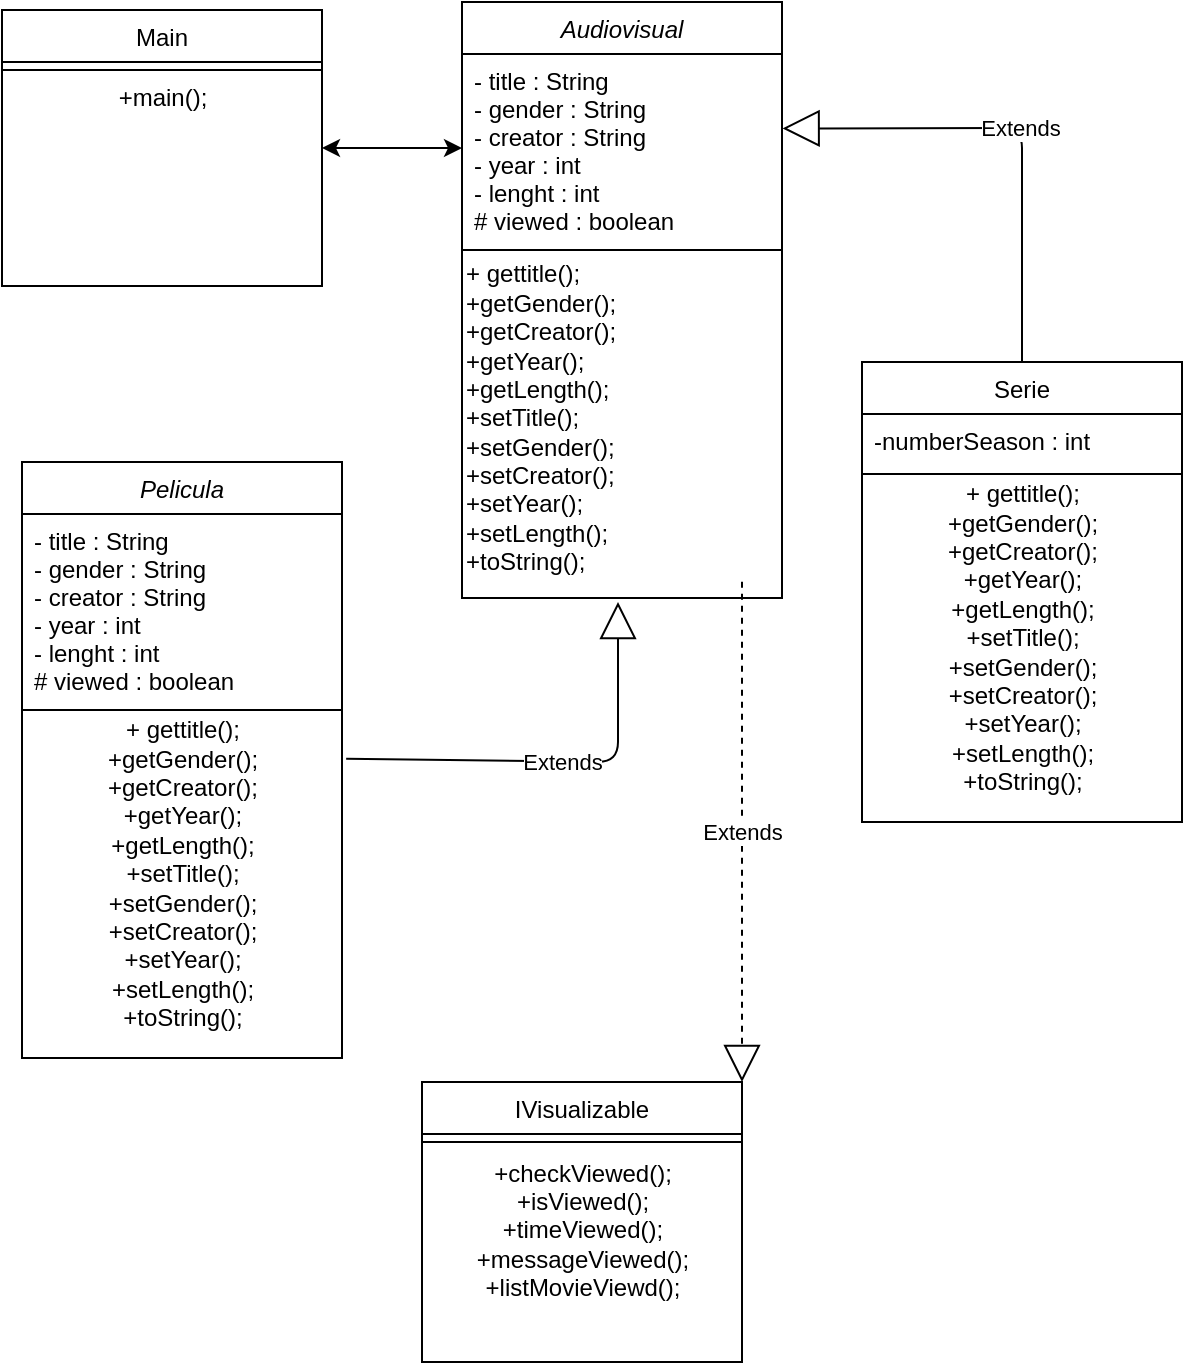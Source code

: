 <mxfile version="13.10.4" type="device"><diagram id="C5RBs43oDa-KdzZeNtuy" name="Page-1"><mxGraphModel dx="1038" dy="619" grid="1" gridSize="10" guides="1" tooltips="1" connect="1" arrows="1" fold="1" page="1" pageScale="1" pageWidth="827" pageHeight="1169" math="0" shadow="0"><root><mxCell id="WIyWlLk6GJQsqaUBKTNV-0"/><mxCell id="WIyWlLk6GJQsqaUBKTNV-1" parent="WIyWlLk6GJQsqaUBKTNV-0"/><mxCell id="zkfFHV4jXpPFQw0GAbJ--0" value="Pelicula" style="swimlane;fontStyle=2;align=center;verticalAlign=top;childLayout=stackLayout;horizontal=1;startSize=26;horizontalStack=0;resizeParent=1;resizeLast=0;collapsible=1;marginBottom=0;rounded=0;shadow=0;strokeWidth=1;" parent="WIyWlLk6GJQsqaUBKTNV-1" vertex="1"><mxGeometry x="180" y="250" width="160" height="298" as="geometry"><mxRectangle x="230" y="140" width="160" height="26" as="alternateBounds"/></mxGeometry></mxCell><mxCell id="zkfFHV4jXpPFQw0GAbJ--1" value="- title : String&#10;- gender : String&#10;- creator : String&#10;- year : int&#10;- lenght : int&#10;# viewed : boolean &#10;" style="text;align=left;verticalAlign=top;spacingLeft=4;spacingRight=4;overflow=hidden;rotatable=0;points=[[0,0.5],[1,0.5]];portConstraint=eastwest;" parent="zkfFHV4jXpPFQw0GAbJ--0" vertex="1"><mxGeometry y="26" width="160" height="94" as="geometry"/></mxCell><mxCell id="zkfFHV4jXpPFQw0GAbJ--4" value="" style="line;html=1;strokeWidth=1;align=left;verticalAlign=middle;spacingTop=-1;spacingLeft=3;spacingRight=3;rotatable=0;labelPosition=right;points=[];portConstraint=eastwest;" parent="zkfFHV4jXpPFQw0GAbJ--0" vertex="1"><mxGeometry y="120" width="160" height="8" as="geometry"/></mxCell><mxCell id="NkzTJC7alsc5xtDsP0cc-0" value="+ gettitle();&lt;br&gt;+getGender();&lt;br&gt;+getCreator();&lt;br&gt;+getYear();&lt;br&gt;+getLength();&lt;br&gt;+setTitle();&lt;br&gt;+setGender();&lt;br&gt;+setCreator();&lt;br&gt;+setYear();&lt;br&gt;+setLength();&lt;br&gt;+toString();&lt;br&gt;&lt;br&gt;" style="text;html=1;align=center;verticalAlign=middle;resizable=0;points=[];autosize=1;" parent="zkfFHV4jXpPFQw0GAbJ--0" vertex="1"><mxGeometry y="128" width="160" height="170" as="geometry"/></mxCell><mxCell id="NkzTJC7alsc5xtDsP0cc-9" value="Extends" style="endArrow=block;endSize=16;endFill=0;html=1;entryX=1;entryY=0;entryDx=0;entryDy=0;dashed=1;exitX=0.875;exitY=1.012;exitDx=0;exitDy=0;exitPerimeter=0;" parent="WIyWlLk6GJQsqaUBKTNV-1" source="cKxTb5eCpjOh1WDcrRnG-3" target="zkfFHV4jXpPFQw0GAbJ--13" edge="1"><mxGeometry width="160" relative="1" as="geometry"><mxPoint x="510" y="490" as="sourcePoint"/><mxPoint x="370.001" y="608.94" as="targetPoint"/><Array as="points"/></mxGeometry></mxCell><mxCell id="zkfFHV4jXpPFQw0GAbJ--6" value="Main" style="swimlane;fontStyle=0;align=center;verticalAlign=top;childLayout=stackLayout;horizontal=1;startSize=26;horizontalStack=0;resizeParent=1;resizeLast=0;collapsible=1;marginBottom=0;rounded=0;shadow=0;strokeWidth=1;" parent="WIyWlLk6GJQsqaUBKTNV-1" vertex="1"><mxGeometry x="170" y="24" width="160" height="138" as="geometry"><mxRectangle x="130" y="380" width="160" height="26" as="alternateBounds"/></mxGeometry></mxCell><mxCell id="zkfFHV4jXpPFQw0GAbJ--9" value="" style="line;html=1;strokeWidth=1;align=left;verticalAlign=middle;spacingTop=-1;spacingLeft=3;spacingRight=3;rotatable=0;labelPosition=right;points=[];portConstraint=eastwest;" parent="zkfFHV4jXpPFQw0GAbJ--6" vertex="1"><mxGeometry y="26" width="160" height="8" as="geometry"/></mxCell><mxCell id="NkzTJC7alsc5xtDsP0cc-3" value="+main();" style="text;html=1;align=center;verticalAlign=middle;resizable=0;points=[];autosize=1;" parent="zkfFHV4jXpPFQw0GAbJ--6" vertex="1"><mxGeometry y="34" width="160" height="20" as="geometry"/></mxCell><mxCell id="zkfFHV4jXpPFQw0GAbJ--17" value="Serie" style="swimlane;fontStyle=0;align=center;verticalAlign=top;childLayout=stackLayout;horizontal=1;startSize=26;horizontalStack=0;resizeParent=1;resizeLast=0;collapsible=1;marginBottom=0;rounded=0;shadow=0;strokeWidth=1;" parent="WIyWlLk6GJQsqaUBKTNV-1" vertex="1"><mxGeometry x="600" y="200" width="160" height="230" as="geometry"><mxRectangle x="550" y="140" width="160" height="26" as="alternateBounds"/></mxGeometry></mxCell><mxCell id="zkfFHV4jXpPFQw0GAbJ--18" value="-numberSeason : int" style="text;align=left;verticalAlign=top;spacingLeft=4;spacingRight=4;overflow=hidden;rotatable=0;points=[[0,0.5],[1,0.5]];portConstraint=eastwest;" parent="zkfFHV4jXpPFQw0GAbJ--17" vertex="1"><mxGeometry y="26" width="160" height="26" as="geometry"/></mxCell><mxCell id="zkfFHV4jXpPFQw0GAbJ--23" value="" style="line;html=1;strokeWidth=1;align=left;verticalAlign=middle;spacingTop=-1;spacingLeft=3;spacingRight=3;rotatable=0;labelPosition=right;points=[];portConstraint=eastwest;" parent="zkfFHV4jXpPFQw0GAbJ--17" vertex="1"><mxGeometry y="52" width="160" height="8" as="geometry"/></mxCell><mxCell id="NkzTJC7alsc5xtDsP0cc-2" value="+ gettitle();&lt;br&gt;+getGender();&lt;br&gt;+getCreator();&lt;br&gt;+getYear();&lt;br&gt;+getLength();&lt;br&gt;+setTitle();&lt;br&gt;+setGender();&lt;br&gt;+setCreator();&lt;br&gt;+setYear();&lt;br&gt;+setLength();&lt;br&gt;+toString();&lt;br&gt;&lt;br&gt;" style="text;html=1;align=center;verticalAlign=middle;resizable=0;points=[];autosize=1;" parent="zkfFHV4jXpPFQw0GAbJ--17" vertex="1"><mxGeometry y="60" width="160" height="170" as="geometry"/></mxCell><mxCell id="zkfFHV4jXpPFQw0GAbJ--13" value="IVisualizable" style="swimlane;fontStyle=0;align=center;verticalAlign=top;childLayout=stackLayout;horizontal=1;startSize=26;horizontalStack=0;resizeParent=1;resizeLast=0;collapsible=1;marginBottom=0;rounded=0;shadow=0;strokeWidth=1;" parent="WIyWlLk6GJQsqaUBKTNV-1" vertex="1"><mxGeometry x="380" y="560" width="160" height="140" as="geometry"><mxRectangle x="340" y="380" width="170" height="26" as="alternateBounds"/></mxGeometry></mxCell><mxCell id="zkfFHV4jXpPFQw0GAbJ--15" value="" style="line;html=1;strokeWidth=1;align=left;verticalAlign=middle;spacingTop=-1;spacingLeft=3;spacingRight=3;rotatable=0;labelPosition=right;points=[];portConstraint=eastwest;" parent="zkfFHV4jXpPFQw0GAbJ--13" vertex="1"><mxGeometry y="26" width="160" height="8" as="geometry"/></mxCell><mxCell id="NkzTJC7alsc5xtDsP0cc-7" value="+checkViewed();&lt;br&gt;+isViewed();&lt;br&gt;+timeViewed();&lt;br&gt;+messageViewed();&lt;br&gt;+listMovieViewd();" style="text;html=1;align=center;verticalAlign=middle;resizable=0;points=[];autosize=1;" parent="zkfFHV4jXpPFQw0GAbJ--13" vertex="1"><mxGeometry y="34" width="160" height="80" as="geometry"/></mxCell><mxCell id="cKxTb5eCpjOh1WDcrRnG-0" value="Audiovisual" style="swimlane;fontStyle=2;align=center;verticalAlign=top;childLayout=stackLayout;horizontal=1;startSize=26;horizontalStack=0;resizeParent=1;resizeLast=0;collapsible=1;marginBottom=0;rounded=0;shadow=0;strokeWidth=1;" vertex="1" parent="WIyWlLk6GJQsqaUBKTNV-1"><mxGeometry x="400" y="20" width="160" height="298" as="geometry"><mxRectangle x="230" y="140" width="160" height="26" as="alternateBounds"/></mxGeometry></mxCell><mxCell id="cKxTb5eCpjOh1WDcrRnG-1" value="- title : String&#10;- gender : String&#10;- creator : String&#10;- year : int&#10;- lenght : int&#10;# viewed : boolean &#10;" style="text;align=left;verticalAlign=top;spacingLeft=4;spacingRight=4;overflow=hidden;rotatable=0;points=[[0,0.5],[1,0.5]];portConstraint=eastwest;" vertex="1" parent="cKxTb5eCpjOh1WDcrRnG-0"><mxGeometry y="26" width="160" height="94" as="geometry"/></mxCell><mxCell id="cKxTb5eCpjOh1WDcrRnG-2" value="" style="line;html=1;strokeWidth=1;align=left;verticalAlign=middle;spacingTop=-1;spacingLeft=3;spacingRight=3;rotatable=0;labelPosition=right;points=[];portConstraint=eastwest;" vertex="1" parent="cKxTb5eCpjOh1WDcrRnG-0"><mxGeometry y="120" width="160" height="8" as="geometry"/></mxCell><mxCell id="cKxTb5eCpjOh1WDcrRnG-3" value="+ gettitle();&lt;br&gt;+getGender();&lt;br&gt;+getCreator();&lt;br&gt;+getYear();&lt;br&gt;+getLength();&lt;br&gt;+setTitle();&lt;br&gt;+setGender();&lt;br&gt;+setCreator();&lt;br&gt;+setYear();&lt;br&gt;+setLength();&lt;br&gt;+toString();&lt;br&gt;" style="text;html=1;align=left;verticalAlign=middle;resizable=0;points=[];autosize=1;" vertex="1" parent="cKxTb5eCpjOh1WDcrRnG-0"><mxGeometry y="128" width="160" height="160" as="geometry"/></mxCell><mxCell id="cKxTb5eCpjOh1WDcrRnG-4" value="" style="endArrow=classic;startArrow=classic;html=1;exitX=1;exitY=0.5;exitDx=0;exitDy=0;entryX=0;entryY=0.5;entryDx=0;entryDy=0;" edge="1" parent="WIyWlLk6GJQsqaUBKTNV-1" source="zkfFHV4jXpPFQw0GAbJ--6" target="cKxTb5eCpjOh1WDcrRnG-1"><mxGeometry width="50" height="50" relative="1" as="geometry"><mxPoint x="310" y="90" as="sourcePoint"/><mxPoint x="360" y="40" as="targetPoint"/></mxGeometry></mxCell><mxCell id="cKxTb5eCpjOh1WDcrRnG-5" value="Extends" style="endArrow=block;endSize=16;endFill=0;html=1;exitX=0.5;exitY=0;exitDx=0;exitDy=0;entryX=1.002;entryY=0.396;entryDx=0;entryDy=0;entryPerimeter=0;" edge="1" parent="WIyWlLk6GJQsqaUBKTNV-1" source="zkfFHV4jXpPFQw0GAbJ--17" target="cKxTb5eCpjOh1WDcrRnG-1"><mxGeometry width="160" relative="1" as="geometry"><mxPoint x="667" y="150" as="sourcePoint"/><mxPoint x="827" y="150" as="targetPoint"/><Array as="points"><mxPoint x="680" y="83"/></Array></mxGeometry></mxCell><mxCell id="cKxTb5eCpjOh1WDcrRnG-6" value="Extends" style="endArrow=block;endSize=16;endFill=0;html=1;exitX=1.013;exitY=0.12;exitDx=0;exitDy=0;exitPerimeter=0;" edge="1" parent="WIyWlLk6GJQsqaUBKTNV-1" source="NkzTJC7alsc5xtDsP0cc-0"><mxGeometry width="160" relative="1" as="geometry"><mxPoint x="360" y="360" as="sourcePoint"/><mxPoint x="478" y="320" as="targetPoint"/><Array as="points"><mxPoint x="478" y="400"/></Array></mxGeometry></mxCell></root></mxGraphModel></diagram></mxfile>